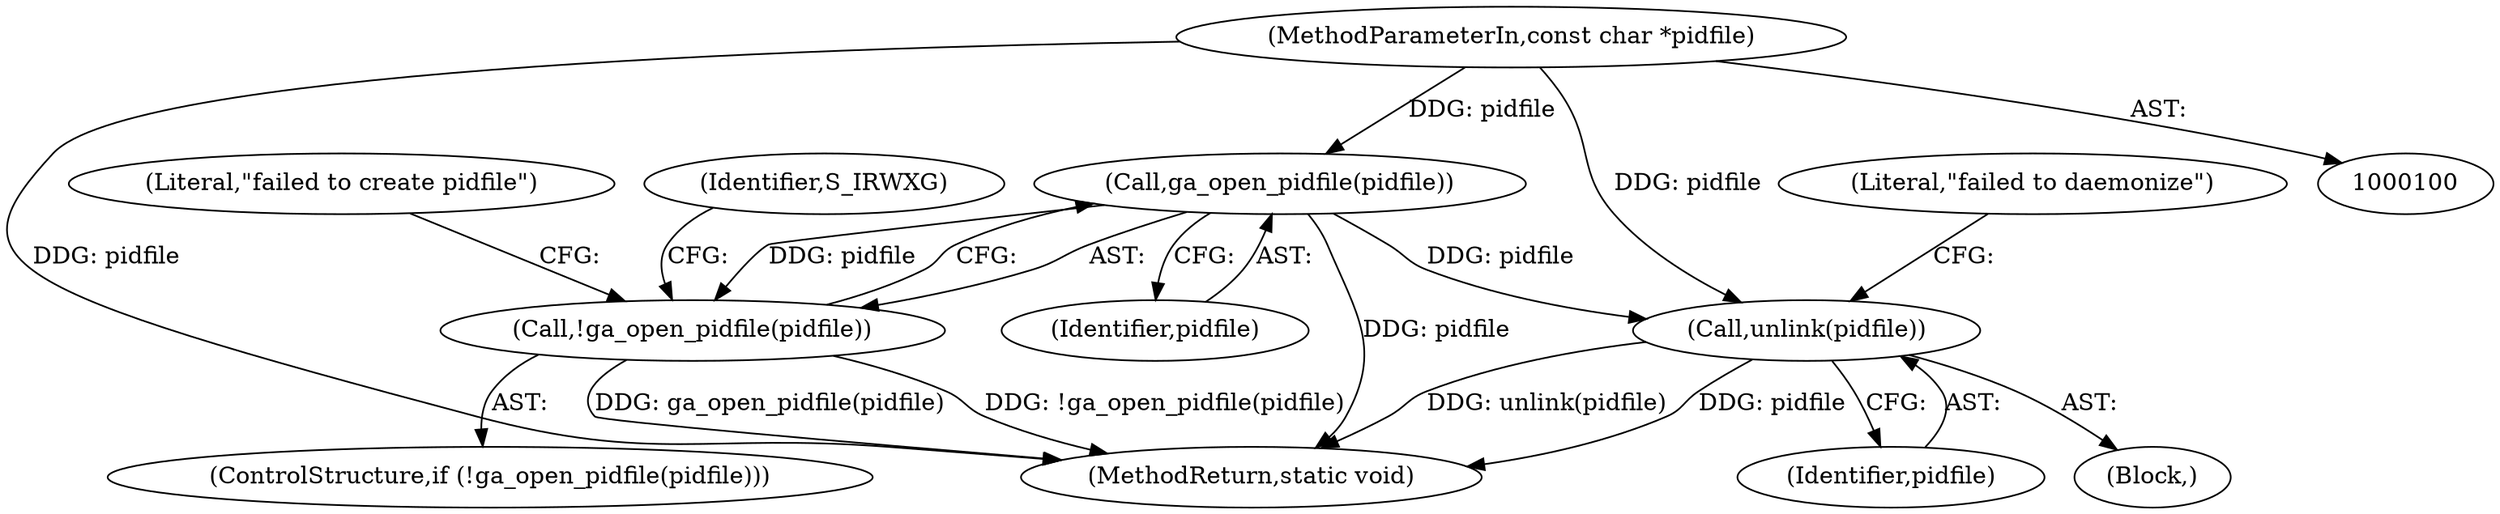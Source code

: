 digraph "0_qemu_c689b4f1bac352dcfd6ecb9a1d45337de0f1de67@API" {
"1000127" [label="(Call,ga_open_pidfile(pidfile))"];
"1000101" [label="(MethodParameterIn,const char *pidfile)"];
"1000126" [label="(Call,!ga_open_pidfile(pidfile))"];
"1000165" [label="(Call,unlink(pidfile))"];
"1000166" [label="(Identifier,pidfile)"];
"1000126" [label="(Call,!ga_open_pidfile(pidfile))"];
"1000131" [label="(Literal,\"failed to create pidfile\")"];
"1000171" [label="(MethodReturn,static void)"];
"1000127" [label="(Call,ga_open_pidfile(pidfile))"];
"1000165" [label="(Call,unlink(pidfile))"];
"1000125" [label="(ControlStructure,if (!ga_open_pidfile(pidfile)))"];
"1000128" [label="(Identifier,pidfile)"];
"1000168" [label="(Literal,\"failed to daemonize\")"];
"1000164" [label="(Block,)"];
"1000101" [label="(MethodParameterIn,const char *pidfile)"];
"1000136" [label="(Identifier,S_IRWXG)"];
"1000127" -> "1000126"  [label="AST: "];
"1000127" -> "1000128"  [label="CFG: "];
"1000128" -> "1000127"  [label="AST: "];
"1000126" -> "1000127"  [label="CFG: "];
"1000127" -> "1000171"  [label="DDG: pidfile"];
"1000127" -> "1000126"  [label="DDG: pidfile"];
"1000101" -> "1000127"  [label="DDG: pidfile"];
"1000127" -> "1000165"  [label="DDG: pidfile"];
"1000101" -> "1000100"  [label="AST: "];
"1000101" -> "1000171"  [label="DDG: pidfile"];
"1000101" -> "1000165"  [label="DDG: pidfile"];
"1000126" -> "1000125"  [label="AST: "];
"1000131" -> "1000126"  [label="CFG: "];
"1000136" -> "1000126"  [label="CFG: "];
"1000126" -> "1000171"  [label="DDG: ga_open_pidfile(pidfile)"];
"1000126" -> "1000171"  [label="DDG: !ga_open_pidfile(pidfile)"];
"1000165" -> "1000164"  [label="AST: "];
"1000165" -> "1000166"  [label="CFG: "];
"1000166" -> "1000165"  [label="AST: "];
"1000168" -> "1000165"  [label="CFG: "];
"1000165" -> "1000171"  [label="DDG: unlink(pidfile)"];
"1000165" -> "1000171"  [label="DDG: pidfile"];
}
